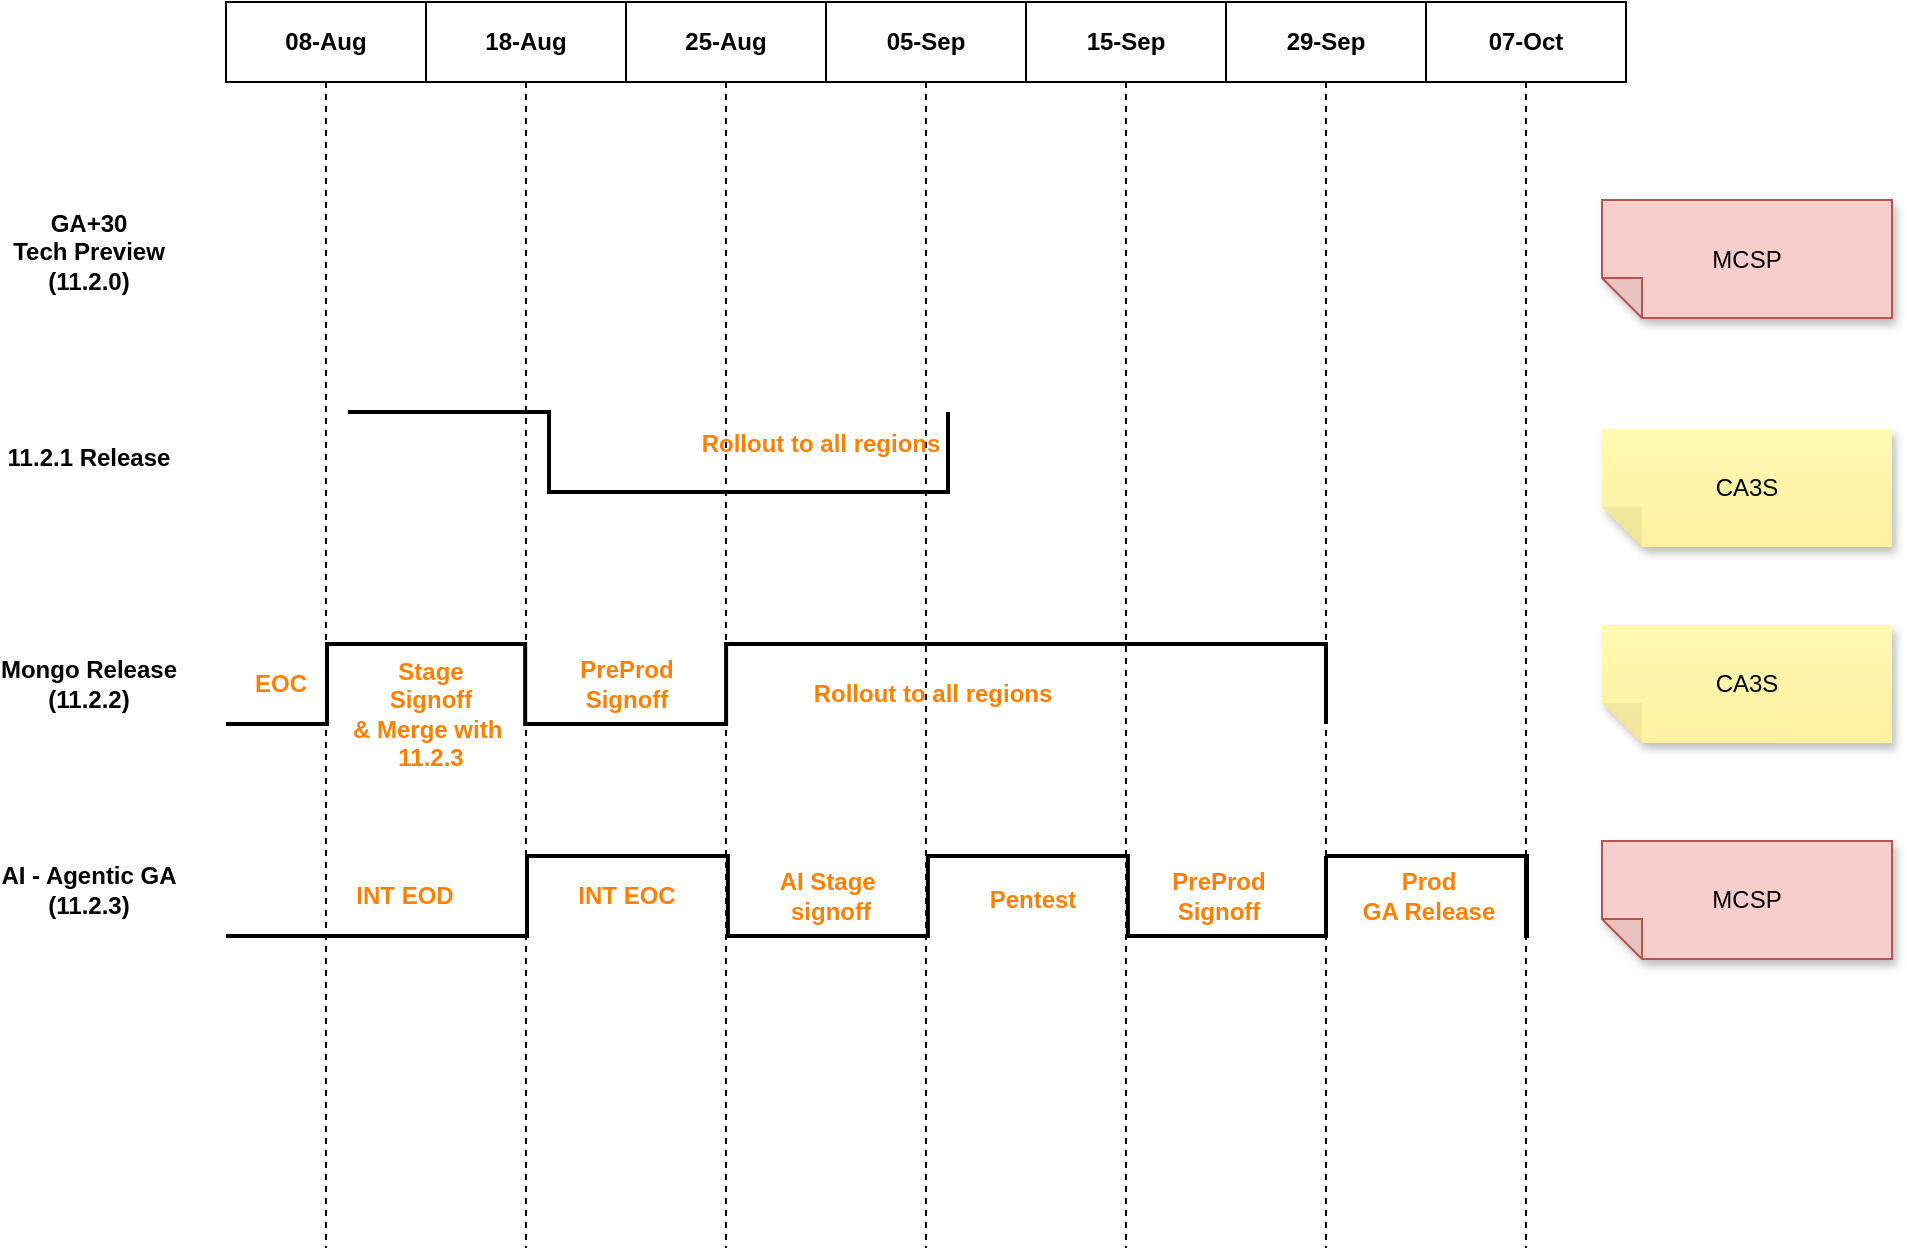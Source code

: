 <mxfile version="28.0.7">
  <diagram name="Page-1" id="ZPpwO8pED5HudYQ8jas2">
    <mxGraphModel dx="1235" dy="797" grid="0" gridSize="10" guides="1" tooltips="1" connect="1" arrows="1" fold="1" page="1" pageScale="1" pageWidth="850" pageHeight="1100" math="0" shadow="0">
      <root>
        <mxCell id="0" />
        <mxCell id="1" parent="0" />
        <mxCell id="3D1PrdTJ9IL0VZI-XMwe-2" value="" style="verticalLabelPosition=bottom;html=1;verticalAlign=top;strokeWidth=2;shape=mxgraph.lean_mapping.timeline2;dx1=0;dy1=1;dx2=150.5;dy2=0.495;dx3=250.955;dy3=0.995;dx4=350.955;dy4=0.052;dx5=450.955;dy5=0.78;dy6=0;" vertex="1" parent="1">
          <mxGeometry x="137" y="515" width="550" height="40" as="geometry" />
        </mxCell>
        <mxCell id="3D1PrdTJ9IL0VZI-XMwe-6" value="&lt;b&gt;08-Aug&lt;/b&gt;" style="shape=umlLifeline;perimeter=lifelinePerimeter;whiteSpace=wrap;html=1;container=1;dropTarget=0;collapsible=0;recursiveResize=0;outlineConnect=0;portConstraint=eastwest;newEdgeStyle={&quot;curved&quot;:0,&quot;rounded&quot;:0};" vertex="1" parent="1">
          <mxGeometry x="137" y="88" width="100" height="623" as="geometry" />
        </mxCell>
        <mxCell id="3D1PrdTJ9IL0VZI-XMwe-8" value="&lt;b&gt;18-Aug&lt;/b&gt;" style="shape=umlLifeline;perimeter=lifelinePerimeter;whiteSpace=wrap;html=1;container=1;dropTarget=0;collapsible=0;recursiveResize=0;outlineConnect=0;portConstraint=eastwest;newEdgeStyle={&quot;curved&quot;:0,&quot;rounded&quot;:0};" vertex="1" parent="1">
          <mxGeometry x="237" y="88" width="100" height="623" as="geometry" />
        </mxCell>
        <mxCell id="3D1PrdTJ9IL0VZI-XMwe-9" value="&lt;b&gt;25-Aug&lt;/b&gt;" style="shape=umlLifeline;perimeter=lifelinePerimeter;whiteSpace=wrap;html=1;container=1;dropTarget=0;collapsible=0;recursiveResize=0;outlineConnect=0;portConstraint=eastwest;newEdgeStyle={&quot;curved&quot;:0,&quot;rounded&quot;:0};" vertex="1" parent="1">
          <mxGeometry x="337" y="88" width="100" height="623" as="geometry" />
        </mxCell>
        <mxCell id="3D1PrdTJ9IL0VZI-XMwe-10" value="&lt;b&gt;05-Sep&lt;/b&gt;" style="shape=umlLifeline;perimeter=lifelinePerimeter;whiteSpace=wrap;html=1;container=1;dropTarget=0;collapsible=0;recursiveResize=0;outlineConnect=0;portConstraint=eastwest;newEdgeStyle={&quot;curved&quot;:0,&quot;rounded&quot;:0};" vertex="1" parent="1">
          <mxGeometry x="437" y="88" width="100" height="623" as="geometry" />
        </mxCell>
        <mxCell id="3D1PrdTJ9IL0VZI-XMwe-11" value="&lt;b&gt;15-Sep&lt;/b&gt;" style="shape=umlLifeline;perimeter=lifelinePerimeter;whiteSpace=wrap;html=1;container=1;dropTarget=0;collapsible=0;recursiveResize=0;outlineConnect=0;portConstraint=eastwest;newEdgeStyle={&quot;curved&quot;:0,&quot;rounded&quot;:0};" vertex="1" parent="1">
          <mxGeometry x="537" y="88" width="100" height="623" as="geometry" />
        </mxCell>
        <mxCell id="3D1PrdTJ9IL0VZI-XMwe-12" value="&lt;b&gt;29-Sep&lt;/b&gt;" style="shape=umlLifeline;perimeter=lifelinePerimeter;whiteSpace=wrap;html=1;container=1;dropTarget=0;collapsible=0;recursiveResize=0;outlineConnect=0;portConstraint=eastwest;newEdgeStyle={&quot;curved&quot;:0,&quot;rounded&quot;:0};" vertex="1" parent="1">
          <mxGeometry x="637" y="88" width="100" height="623" as="geometry" />
        </mxCell>
        <mxCell id="3D1PrdTJ9IL0VZI-XMwe-13" value="&lt;b&gt;07-Oct&lt;/b&gt;" style="shape=umlLifeline;perimeter=lifelinePerimeter;whiteSpace=wrap;html=1;container=1;dropTarget=0;collapsible=0;recursiveResize=0;outlineConnect=0;portConstraint=eastwest;newEdgeStyle={&quot;curved&quot;:0,&quot;rounded&quot;:0};" vertex="1" parent="1">
          <mxGeometry x="737" y="88" width="100" height="623" as="geometry" />
        </mxCell>
        <mxCell id="3D1PrdTJ9IL0VZI-XMwe-14" value="&lt;div&gt;GA+30&lt;/div&gt;Tech Preview&lt;div&gt;(11.2.0)&lt;/div&gt;" style="text;align=center;fontStyle=1;verticalAlign=middle;spacingLeft=3;spacingRight=3;strokeColor=none;rotatable=0;points=[[0,0.5],[1,0.5]];portConstraint=eastwest;html=1;" vertex="1" parent="1">
          <mxGeometry x="28" y="200" width="80" height="26" as="geometry" />
        </mxCell>
        <mxCell id="3D1PrdTJ9IL0VZI-XMwe-15" value="11.2.1 Release" style="text;align=center;fontStyle=1;verticalAlign=middle;spacingLeft=3;spacingRight=3;strokeColor=none;rotatable=0;points=[[0,0.5],[1,0.5]];portConstraint=eastwest;html=1;" vertex="1" parent="1">
          <mxGeometry x="28" y="303" width="80" height="26" as="geometry" />
        </mxCell>
        <mxCell id="3D1PrdTJ9IL0VZI-XMwe-16" value="Mongo Release&lt;div&gt;(11.2.2)&lt;/div&gt;" style="text;align=center;fontStyle=1;verticalAlign=middle;spacingLeft=3;spacingRight=3;strokeColor=none;rotatable=0;points=[[0,0.5],[1,0.5]];portConstraint=eastwest;html=1;" vertex="1" parent="1">
          <mxGeometry x="28" y="416" width="80" height="26" as="geometry" />
        </mxCell>
        <mxCell id="3D1PrdTJ9IL0VZI-XMwe-17" value="&lt;div&gt;AI - Agentic GA&lt;/div&gt;&lt;div&gt;(11.2.3)&lt;/div&gt;" style="text;align=center;fontStyle=1;verticalAlign=middle;spacingLeft=3;spacingRight=3;strokeColor=none;rotatable=0;points=[[0,0.5],[1,0.5]];portConstraint=eastwest;html=1;" vertex="1" parent="1">
          <mxGeometry x="28" y="519" width="80" height="26" as="geometry" />
        </mxCell>
        <mxCell id="3D1PrdTJ9IL0VZI-XMwe-19" value="INT EOD" style="text;align=center;fontStyle=1;verticalAlign=middle;spacingLeft=3;spacingRight=3;strokeColor=none;rotatable=0;points=[[0,0.5],[1,0.5]];portConstraint=eastwest;html=1;fontColor=#FF8000;" vertex="1" parent="1">
          <mxGeometry x="186" y="522" width="80" height="26" as="geometry" />
        </mxCell>
        <mxCell id="3D1PrdTJ9IL0VZI-XMwe-20" value="INT EOC" style="text;align=center;fontStyle=1;verticalAlign=middle;spacingLeft=3;spacingRight=3;strokeColor=none;rotatable=0;points=[[0,0.5],[1,0.5]];portConstraint=eastwest;html=1;fontColor=#FF8000;" vertex="1" parent="1">
          <mxGeometry x="297" y="522" width="80" height="26" as="geometry" />
        </mxCell>
        <mxCell id="3D1PrdTJ9IL0VZI-XMwe-21" value="AI Stage&amp;nbsp;&lt;div&gt;signoff&lt;/div&gt;" style="text;align=center;fontStyle=1;verticalAlign=middle;spacingLeft=3;spacingRight=3;strokeColor=none;rotatable=0;points=[[0,0.5],[1,0.5]];portConstraint=eastwest;html=1;fontColor=#FF8000;" vertex="1" parent="1">
          <mxGeometry x="399" y="522" width="80" height="26" as="geometry" />
        </mxCell>
        <mxCell id="3D1PrdTJ9IL0VZI-XMwe-22" value="Pentest" style="text;align=center;fontStyle=1;verticalAlign=middle;spacingLeft=3;spacingRight=3;strokeColor=none;rotatable=0;points=[[0,0.5],[1,0.5]];portConstraint=eastwest;html=1;fontColor=#FF8000;" vertex="1" parent="1">
          <mxGeometry x="500" y="524" width="80" height="26" as="geometry" />
        </mxCell>
        <mxCell id="3D1PrdTJ9IL0VZI-XMwe-23" value="PreProd&lt;div&gt;Signoff&lt;/div&gt;" style="text;align=center;fontStyle=1;verticalAlign=middle;spacingLeft=3;spacingRight=3;strokeColor=none;rotatable=0;points=[[0,0.5],[1,0.5]];portConstraint=eastwest;html=1;fontColor=#FF8000;" vertex="1" parent="1">
          <mxGeometry x="593" y="522" width="80" height="26" as="geometry" />
        </mxCell>
        <mxCell id="3D1PrdTJ9IL0VZI-XMwe-24" value="" style="verticalLabelPosition=bottom;html=1;verticalAlign=top;strokeWidth=2;shape=mxgraph.lean_mapping.timeline2;dx1=0;dy1=0.139;dx2=0;dy2=0;dx3=100.5;dy3=1;dx4=100.5;dy4=0.461;dx5=100.5;dy5=1;dy6=0;" vertex="1" parent="1">
          <mxGeometry x="687" y="515" width="100" height="40" as="geometry" />
        </mxCell>
        <mxCell id="3D1PrdTJ9IL0VZI-XMwe-25" value="Prod&lt;div&gt;GA Release&lt;/div&gt;" style="text;align=center;fontStyle=1;verticalAlign=middle;spacingLeft=3;spacingRight=3;strokeColor=none;rotatable=0;points=[[0,0.5],[1,0.5]];portConstraint=eastwest;html=1;fontColor=#FF8000;" vertex="1" parent="1">
          <mxGeometry x="698" y="522" width="80" height="26" as="geometry" />
        </mxCell>
        <mxCell id="3D1PrdTJ9IL0VZI-XMwe-26" value="" style="verticalLabelPosition=bottom;html=1;verticalAlign=top;strokeWidth=2;shape=mxgraph.lean_mapping.timeline2;dx1=0;dy1=1;dx2=50.5;dy2=0.316;dx3=149.591;dy3=1;dx4=250.045;dy4=0;dx5=550;dy5=0.691;dy6=0;" vertex="1" parent="1">
          <mxGeometry x="137" y="409" width="550" height="40" as="geometry" />
        </mxCell>
        <mxCell id="3D1PrdTJ9IL0VZI-XMwe-27" value="EOC" style="text;align=center;fontStyle=1;verticalAlign=middle;spacingLeft=3;spacingRight=3;strokeColor=none;rotatable=0;points=[[0,0.5],[1,0.5]];portConstraint=eastwest;html=1;fontColor=#FF8000;" vertex="1" parent="1">
          <mxGeometry x="124" y="416" width="80" height="26" as="geometry" />
        </mxCell>
        <mxCell id="3D1PrdTJ9IL0VZI-XMwe-28" value="Stage&lt;div&gt;Signoff&lt;br&gt;&amp;amp; Merge with&amp;nbsp;&lt;/div&gt;&lt;div&gt;11.2.3&lt;/div&gt;" style="text;align=center;fontStyle=1;verticalAlign=middle;spacingLeft=3;spacingRight=3;strokeColor=none;rotatable=0;points=[[0,0.5],[1,0.5]];portConstraint=eastwest;html=1;fontColor=#FF8000;" vertex="1" parent="1">
          <mxGeometry x="199" y="431" width="80" height="26" as="geometry" />
        </mxCell>
        <mxCell id="3D1PrdTJ9IL0VZI-XMwe-31" value="PreProd&lt;div&gt;Signoff&lt;/div&gt;" style="text;align=center;fontStyle=1;verticalAlign=middle;spacingLeft=3;spacingRight=3;strokeColor=none;rotatable=0;points=[[0,0.5],[1,0.5]];portConstraint=eastwest;html=1;fontColor=#FF8000;" vertex="1" parent="1">
          <mxGeometry x="297" y="416" width="80" height="26" as="geometry" />
        </mxCell>
        <mxCell id="3D1PrdTJ9IL0VZI-XMwe-34" value="MCSP" style="shape=note;whiteSpace=wrap;html=1;backgroundOutline=1;darkOpacity=0.05;fillColor=#f8cecc;strokeColor=#b85450;fillStyle=solid;direction=west;gradientDirection=north;shadow=1;size=20;pointerEvents=1;" vertex="1" parent="1">
          <mxGeometry x="825" y="507.5" width="145" height="59" as="geometry" />
        </mxCell>
        <mxCell id="3D1PrdTJ9IL0VZI-XMwe-35" value="&lt;div&gt;CA3S&lt;/div&gt;" style="shape=note;whiteSpace=wrap;html=1;backgroundOutline=1;fontColor=#000000;darkOpacity=0.05;fillColor=#FFF9B2;strokeColor=none;fillStyle=solid;direction=west;gradientDirection=north;gradientColor=#FFF2A1;shadow=1;size=20;pointerEvents=1;" vertex="1" parent="1">
          <mxGeometry x="825" y="399.5" width="145" height="59" as="geometry" />
        </mxCell>
        <mxCell id="3D1PrdTJ9IL0VZI-XMwe-36" value="&lt;div&gt;CA3S&lt;/div&gt;" style="shape=note;whiteSpace=wrap;html=1;backgroundOutline=1;fontColor=#000000;darkOpacity=0.05;fillColor=#FFF9B2;strokeColor=none;fillStyle=solid;direction=west;gradientDirection=north;gradientColor=#FFF2A1;shadow=1;size=20;pointerEvents=1;" vertex="1" parent="1">
          <mxGeometry x="825" y="301.5" width="145" height="59" as="geometry" />
        </mxCell>
        <mxCell id="3D1PrdTJ9IL0VZI-XMwe-37" value="&lt;div&gt;MCSP&lt;/div&gt;" style="shape=note;whiteSpace=wrap;html=1;backgroundOutline=1;darkOpacity=0.05;fillColor=#f8cecc;strokeColor=#b85450;fillStyle=solid;direction=west;gradientDirection=north;shadow=1;size=20;pointerEvents=1;" vertex="1" parent="1">
          <mxGeometry x="825" y="187" width="145" height="59" as="geometry" />
        </mxCell>
        <mxCell id="3D1PrdTJ9IL0VZI-XMwe-38" value="Rollout to all regions" style="text;align=center;fontStyle=1;verticalAlign=middle;spacingLeft=3;spacingRight=3;strokeColor=none;rotatable=0;points=[[0,0.5],[1,0.5]];portConstraint=eastwest;html=1;fontColor=#FF8000;" vertex="1" parent="1">
          <mxGeometry x="450" y="421" width="80" height="26" as="geometry" />
        </mxCell>
        <mxCell id="3D1PrdTJ9IL0VZI-XMwe-39" value="" style="verticalLabelPosition=bottom;html=1;verticalAlign=top;strokeWidth=2;shape=mxgraph.lean_mapping.timeline2;dx1=0;dy1=0.139;dx2=100.409;dy2=0.057;dx3=100.5;dy3=1;dx4=100.5;dy4=0.216;dx5=100.5;dy5=0.614;dy6=0;" vertex="1" parent="1">
          <mxGeometry x="198" y="293" width="300" height="40" as="geometry" />
        </mxCell>
        <mxCell id="3D1PrdTJ9IL0VZI-XMwe-40" value="Rollout to all regions" style="text;align=center;fontStyle=1;verticalAlign=middle;spacingLeft=3;spacingRight=3;strokeColor=none;rotatable=0;points=[[0,0.5],[1,0.5]];portConstraint=eastwest;html=1;fontColor=#FF8000;" vertex="1" parent="1">
          <mxGeometry x="394" y="296" width="80" height="26" as="geometry" />
        </mxCell>
      </root>
    </mxGraphModel>
  </diagram>
</mxfile>
